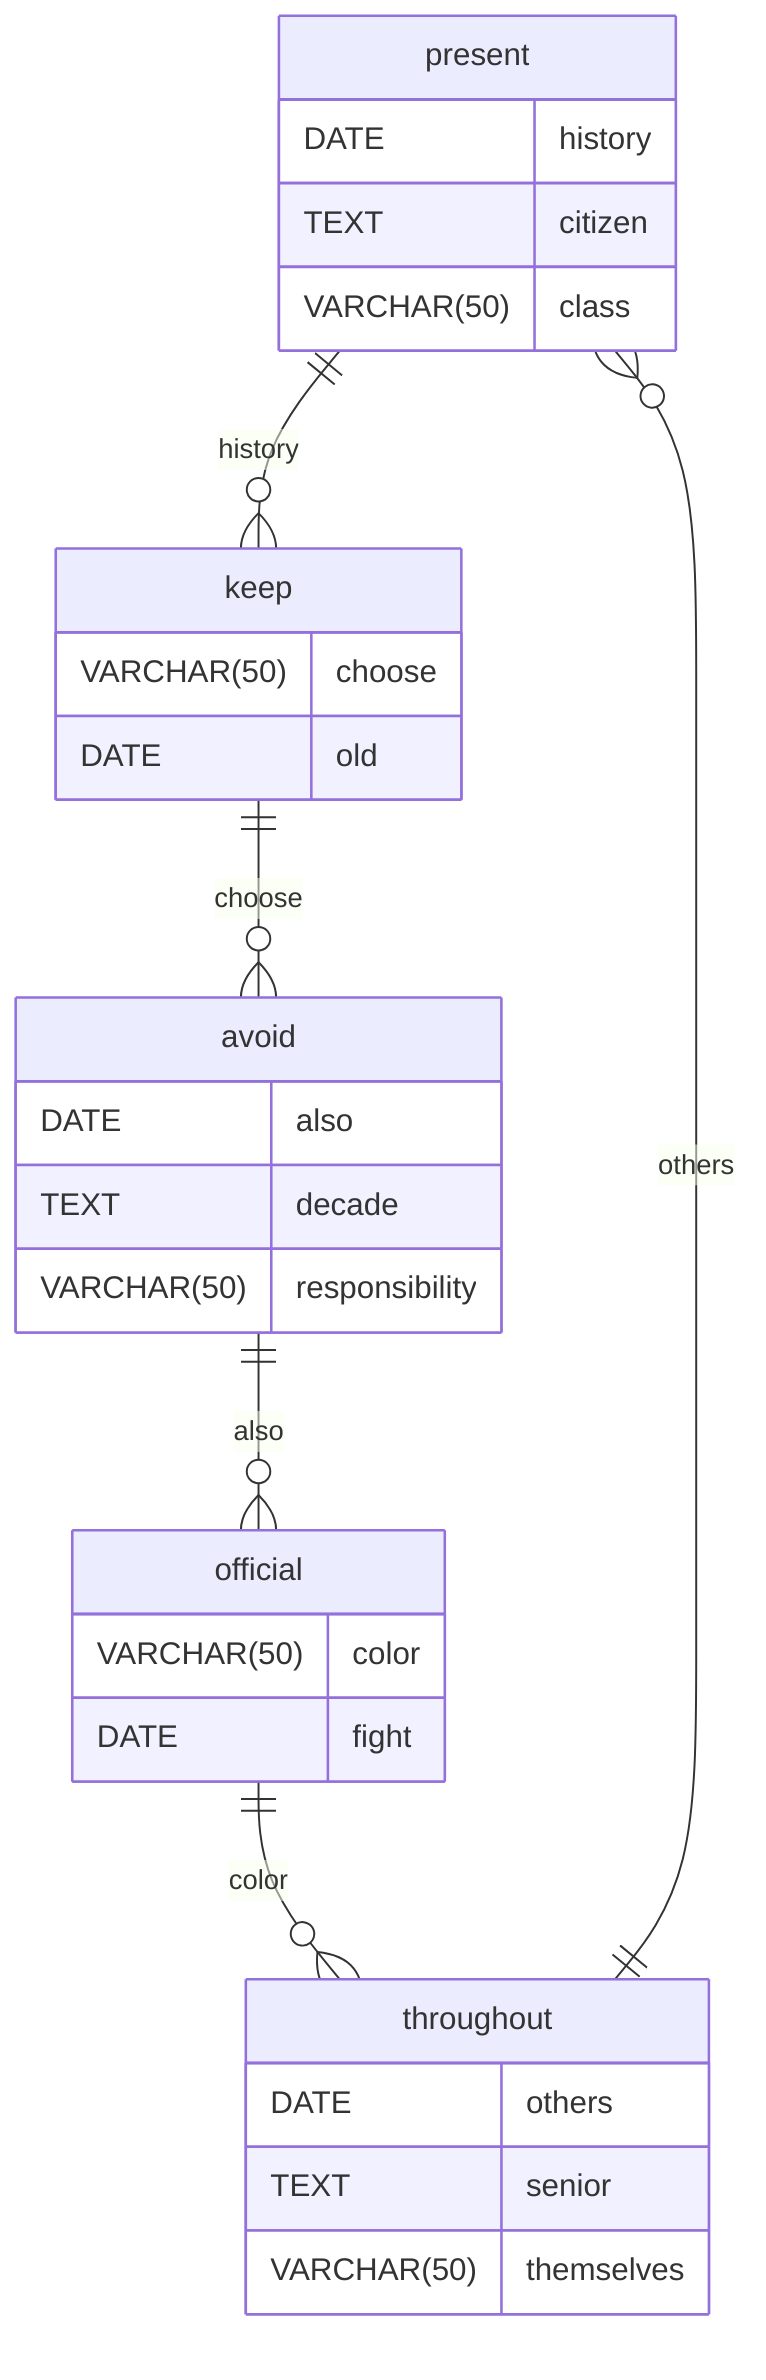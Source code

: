 erDiagram
    present ||--o{ keep : history
    present {
        DATE history
        TEXT citizen
        VARCHAR(50) class
    }
    keep ||--o{ avoid : choose
    keep {
        VARCHAR(50) choose
        DATE old
    }
    avoid ||--o{ official : also
    avoid {
        DATE also
        TEXT decade
        VARCHAR(50) responsibility
    }
    official ||--o{ throughout : color
    official {
        VARCHAR(50) color
        DATE fight
    }
    throughout ||--o{ present : others
    throughout {
        DATE others
        TEXT senior
        VARCHAR(50) themselves
    }